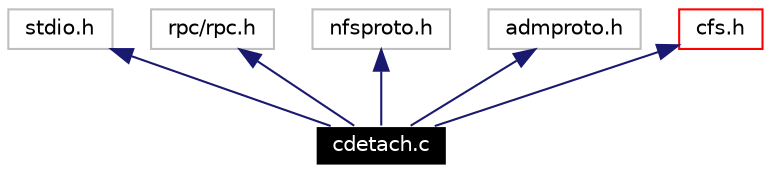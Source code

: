 digraph G
{
  edge [fontname="Helvetica",fontsize=10,labelfontname="Helvetica",labelfontsize=10];
  node [fontname="Helvetica",fontsize=10,shape=record];
  Node40 [label="cdetach.c",height=0.2,width=0.4,color="white", fillcolor="black", style="filled" fontcolor="white"];
  Node41 -> Node40 [dir=back,color="midnightblue",fontsize=10,style="solid",fontname="Helvetica"];
  Node41 [label="stdio.h",height=0.2,width=0.4,color="grey75"];
  Node42 -> Node40 [dir=back,color="midnightblue",fontsize=10,style="solid",fontname="Helvetica"];
  Node42 [label="rpc/rpc.h",height=0.2,width=0.4,color="grey75"];
  Node43 -> Node40 [dir=back,color="midnightblue",fontsize=10,style="solid",fontname="Helvetica"];
  Node43 [label="nfsproto.h",height=0.2,width=0.4,color="grey75"];
  Node44 -> Node40 [dir=back,color="midnightblue",fontsize=10,style="solid",fontname="Helvetica"];
  Node44 [label="admproto.h",height=0.2,width=0.4,color="grey75"];
  Node45 -> Node40 [dir=back,color="midnightblue",fontsize=10,style="solid",fontname="Helvetica"];
  Node45 [label="cfs.h",height=0.2,width=0.4,color="red",URL="$cfs_8h.html"];
}
